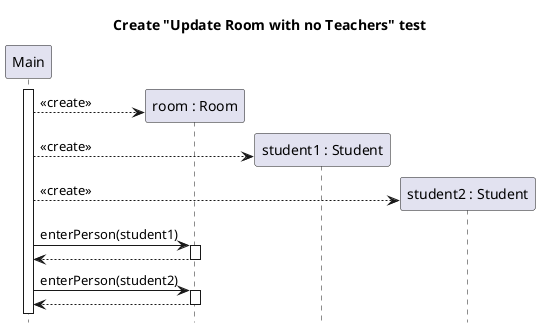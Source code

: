 @startuml room-update-no-teachers-create
title Create "Update Room with no Teachers" test
hide footbox
participant "Main" as main
participant "room : Room" as room
participant "student1 : Student" as stu1
participant "student2 : Student" as stu2

main++
create room
main --> room : <<create>>
create stu1
main --> stu1 : <<create>>
create stu2
main --> stu2 : <<create>>
main -> room ++: enterPerson(student1)
return
main -> room ++: enterPerson(student2)
return

@enduml